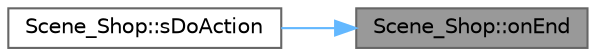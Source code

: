digraph "Scene_Shop::onEnd"
{
 // LATEX_PDF_SIZE
  bgcolor="transparent";
  edge [fontname=Helvetica,fontsize=10,labelfontname=Helvetica,labelfontsize=10];
  node [fontname=Helvetica,fontsize=10,shape=box,height=0.2,width=0.4];
  rankdir="RL";
  Node1 [id="Node000001",label="Scene_Shop::onEnd",height=0.2,width=0.4,color="gray40", fillcolor="grey60", style="filled", fontcolor="black",tooltip="pause the game"];
  Node1 -> Node2 [id="edge1_Node000001_Node000002",dir="back",color="steelblue1",style="solid",tooltip=" "];
  Node2 [id="Node000002",label="Scene_Shop::sDoAction",height=0.2,width=0.4,color="grey40", fillcolor="white", style="filled",URL="$class_scene___shop.html#a0fc8b233f8270161214ef4721e338db3",tooltip="pure virtual method for the system of actions depending on the scene (Jump, move right,..."];
}
